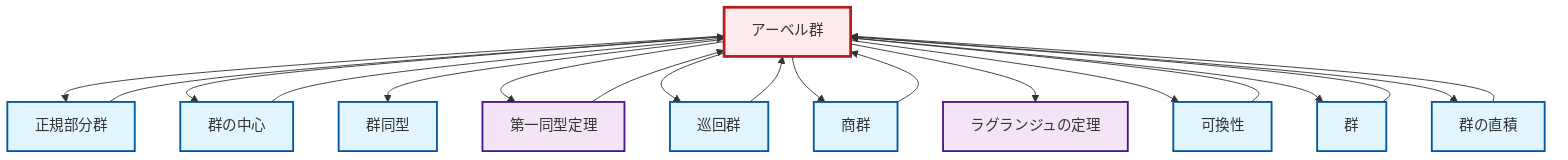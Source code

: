 graph TD
    classDef definition fill:#e1f5fe,stroke:#01579b,stroke-width:2px
    classDef theorem fill:#f3e5f5,stroke:#4a148c,stroke-width:2px
    classDef axiom fill:#fff3e0,stroke:#e65100,stroke-width:2px
    classDef example fill:#e8f5e9,stroke:#1b5e20,stroke-width:2px
    classDef current fill:#ffebee,stroke:#b71c1c,stroke-width:3px
    def-abelian-group["アーベル群"]:::definition
    def-commutativity["可換性"]:::definition
    def-cyclic-group["巡回群"]:::definition
    def-direct-product["群の直積"]:::definition
    def-group["群"]:::definition
    def-isomorphism["群同型"]:::definition
    def-normal-subgroup["正規部分群"]:::definition
    thm-lagrange["ラグランジュの定理"]:::theorem
    thm-first-isomorphism["第一同型定理"]:::theorem
    def-center-of-group["群の中心"]:::definition
    def-quotient-group["商群"]:::definition
    def-abelian-group --> def-normal-subgroup
    def-abelian-group --> def-center-of-group
    def-abelian-group --> def-isomorphism
    def-abelian-group --> thm-first-isomorphism
    def-abelian-group --> def-cyclic-group
    def-abelian-group --> def-quotient-group
    def-group --> def-abelian-group
    def-abelian-group --> thm-lagrange
    def-normal-subgroup --> def-abelian-group
    def-cyclic-group --> def-abelian-group
    def-abelian-group --> def-commutativity
    def-center-of-group --> def-abelian-group
    def-abelian-group --> def-group
    def-direct-product --> def-abelian-group
    thm-first-isomorphism --> def-abelian-group
    def-commutativity --> def-abelian-group
    def-quotient-group --> def-abelian-group
    def-abelian-group --> def-direct-product
    class def-abelian-group current